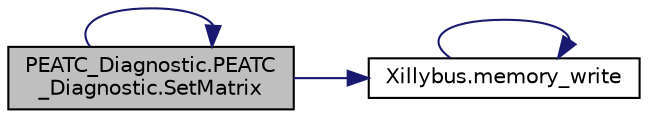 digraph "PEATC_Diagnostic.PEATC_Diagnostic.SetMatrix"
{
 // LATEX_PDF_SIZE
  edge [fontname="Helvetica",fontsize="10",labelfontname="Helvetica",labelfontsize="10"];
  node [fontname="Helvetica",fontsize="10",shape=record];
  rankdir="LR";
  Node1 [label="PEATC_Diagnostic.PEATC\l_Diagnostic.SetMatrix",height=0.2,width=0.4,color="black", fillcolor="grey75", style="filled", fontcolor="black",tooltip="Establece en formato la matriz con los resultados de la prueba de PEATC para ser enviados como perame..."];
  Node1 -> Node2 [color="midnightblue",fontsize="10",style="solid",fontname="Helvetica"];
  Node2 [label="Xillybus.memory_write",height=0.2,width=0.4,color="black", fillcolor="white", style="filled",URL="$namespace_xillybus.html#a36bc846b679145e191b87d845f8339e5",tooltip="reads a byte from a rc2f memory file"];
  Node2 -> Node2 [color="midnightblue",fontsize="10",style="solid",fontname="Helvetica"];
  Node1 -> Node1 [color="midnightblue",fontsize="10",style="solid",fontname="Helvetica"];
}
